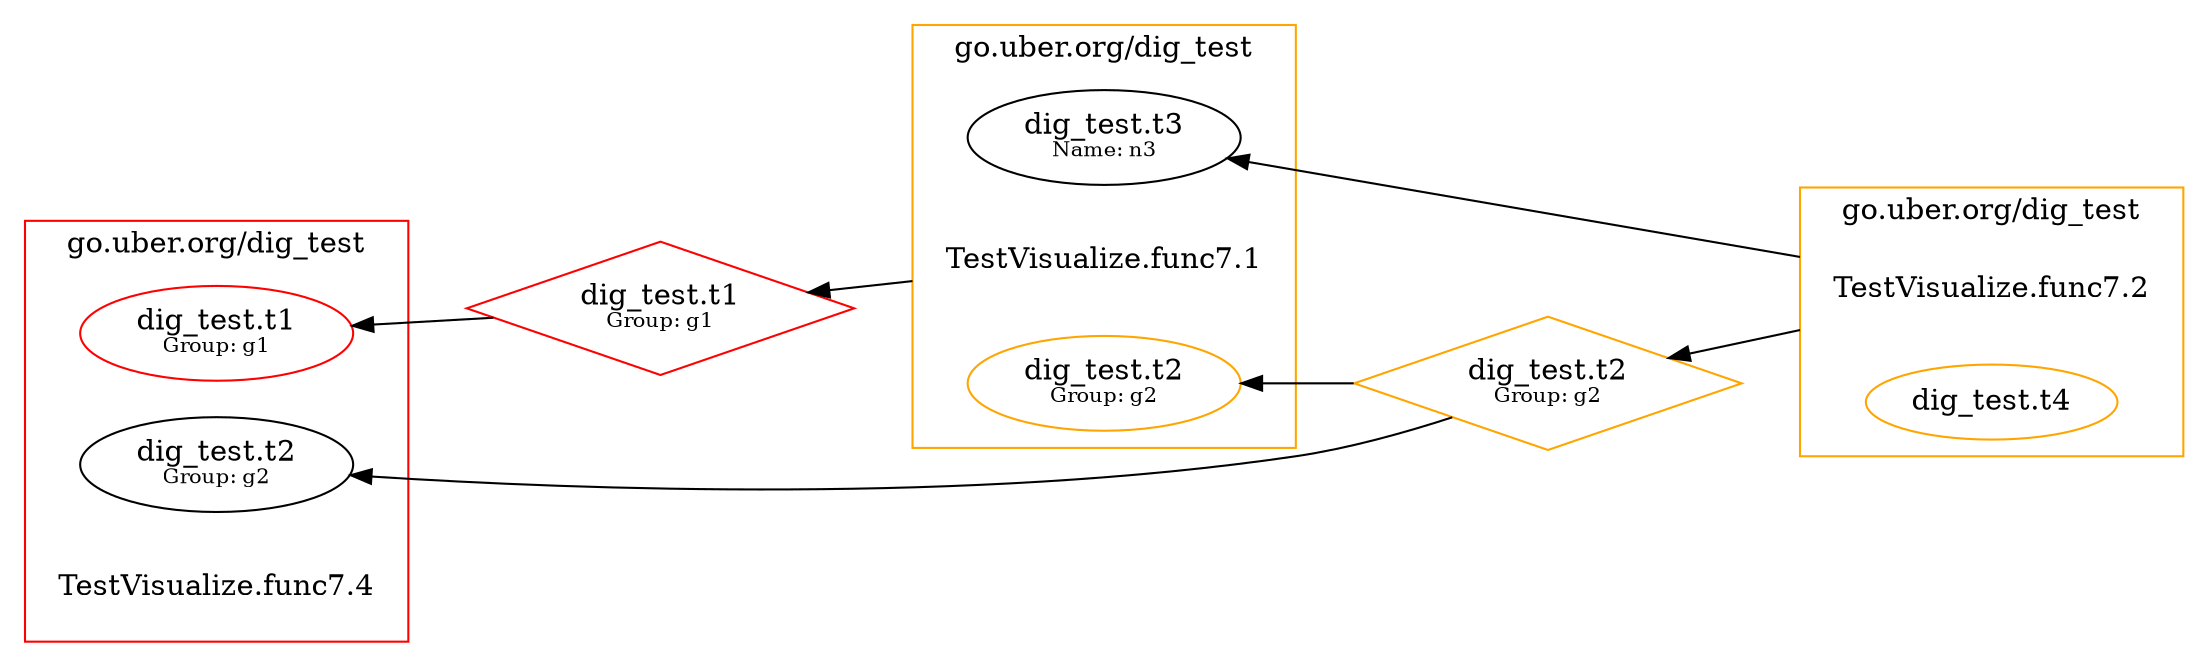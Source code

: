 digraph {
	rankdir=RL;
	graph [compound=true];
	"[type=dig_test.t1 group=g1]" [shape=diamond label=<dig_test.t1<BR /><FONT POINT-SIZE="10">Group: g1</FONT>> color=red];
		"[type=dig_test.t1 group=g1]" -> "dig_test.t1[group=g1]0";
		
	"[type=dig_test.t2 group=g2]" [shape=diamond label=<dig_test.t2<BR /><FONT POINT-SIZE="10">Group: g2</FONT>> color=orange];
		"[type=dig_test.t2 group=g2]" -> "dig_test.t2[group=g2]0";
		"[type=dig_test.t2 group=g2]" -> "dig_test.t2[group=g2]2";
		
	
		subgraph cluster_0 {
			label = "go.uber.org/dig_test";
			constructor_0 [shape=plaintext label="TestVisualize.func7.1"];
			color=orange;
			"dig_test.t3[name=n3]" [label=<dig_test.t3<BR /><FONT POINT-SIZE="10">Name: n3</FONT>>];
			"dig_test.t2[group=g2]0" [label=<dig_test.t2<BR /><FONT POINT-SIZE="10">Group: g2</FONT>>];
			
		}
		
		
			constructor_0 -> "[type=dig_test.t1 group=g1]" [ltail=cluster_0];
		
		subgraph cluster_1 {
			label = "go.uber.org/dig_test";
			constructor_1 [shape=plaintext label="TestVisualize.func7.2"];
			color=orange;
			"dig_test.t4" [label=<dig_test.t4>];
			
		}
		
			constructor_1 -> "dig_test.t3[name=n3]" [ltail=cluster_1];
		
		
			constructor_1 -> "[type=dig_test.t2 group=g2]" [ltail=cluster_1];
		
		subgraph cluster_2 {
			label = "go.uber.org/dig_test";
			constructor_2 [shape=plaintext label="TestVisualize.func7.4"];
			color=red;
			"dig_test.t1[group=g1]0" [label=<dig_test.t1<BR /><FONT POINT-SIZE="10">Group: g1</FONT>>];
			"dig_test.t2[group=g2]2" [label=<dig_test.t2<BR /><FONT POINT-SIZE="10">Group: g2</FONT>>];
			
		}
		
		
	"dig_test.t2[group=g2]0" [color=orange];
	"dig_test.t4" [color=orange];
	"dig_test.t1[group=g1]0" [color=red];
	
}